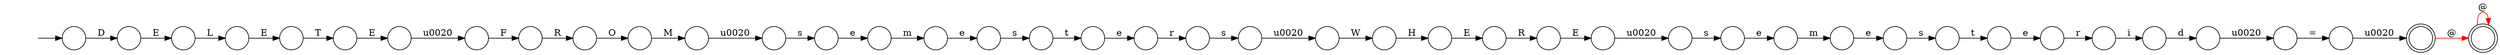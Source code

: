 digraph Automaton {
  rankdir = LR;
  0 [shape=circle,label=""];
  0 -> 34 [label="M"]
  1 [shape=circle,label=""];
  1 -> 26 [label="E"]
  2 [shape=circle,label=""];
  2 -> 32 [label="\u0020"]
  3 [shape=circle,label=""];
  3 -> 41 [label="\u0020"]
  4 [shape=circle,label=""];
  4 -> 24 [label="s"]
  5 [shape=circle,label=""];
  5 -> 27 [label="e"]
  6 [shape=circle,label=""];
  6 -> 37 [label="R"]
  7 [shape=circle,label=""];
  7 -> 9 [label="d"]
  8 [shape=circle,label=""];
  8 -> 16 [label="e"]
  9 [shape=circle,label=""];
  9 -> 39 [label="\u0020"]
  10 [shape=circle,label=""];
  10 -> 6 [label="E"]
  11 [shape=doublecircle,label=""];
  11 -> 23 [label="@",color=red]
  12 [shape=circle,label=""];
  12 -> 40 [label="e"]
  13 [shape=circle,label=""];
  13 -> 38 [label="E"]
  14 [shape=circle,label=""];
  14 -> 28 [label="F"]
  15 [shape=circle,label=""];
  15 -> 0 [label="O"]
  16 [shape=circle,label=""];
  16 -> 33 [label="m"]
  17 [shape=circle,label=""];
  17 -> 10 [label="H"]
  18 [shape=circle,label=""];
  18 -> 42 [label="E"]
  19 [shape=circle,label=""];
  19 -> 7 [label="i"]
  20 [shape=circle,label=""];
  20 -> 19 [label="r"]
  21 [shape=circle,label=""];
  21 -> 8 [label="s"]
  22 [shape=circle,label=""];
  22 -> 30 [label="t"]
  23 [shape=doublecircle,label=""];
  23 -> 23 [label="@",color=red]
  24 [shape=circle,label=""];
  24 -> 5 [label="t"]
  25 [shape=circle,label=""];
  25 -> 2 [label="s"]
  26 [shape=circle,label=""];
  26 -> 13 [label="L"]
  27 [shape=circle,label=""];
  27 -> 25 [label="r"]
  28 [shape=circle,label=""];
  28 -> 15 [label="R"]
  29 [shape=circle,label=""];
  29 -> 11 [label="\u0020"]
  30 [shape=circle,label=""];
  30 -> 20 [label="e"]
  31 [shape=circle,label=""];
  31 -> 35 [label="e"]
  32 [shape=circle,label=""];
  32 -> 17 [label="W"]
  33 [shape=circle,label=""];
  33 -> 4 [label="e"]
  34 [shape=circle,label=""];
  34 -> 21 [label="\u0020"]
  35 [shape=circle,label=""];
  35 -> 12 [label="m"]
  36 [shape=circle,label=""];
  initial [shape=plaintext,label=""];
  initial -> 36
  36 -> 1 [label="D"]
  37 [shape=circle,label=""];
  37 -> 3 [label="E"]
  38 [shape=circle,label=""];
  38 -> 18 [label="T"]
  39 [shape=circle,label=""];
  39 -> 29 [label="="]
  40 [shape=circle,label=""];
  40 -> 22 [label="s"]
  41 [shape=circle,label=""];
  41 -> 31 [label="s"]
  42 [shape=circle,label=""];
  42 -> 14 [label="\u0020"]
}
